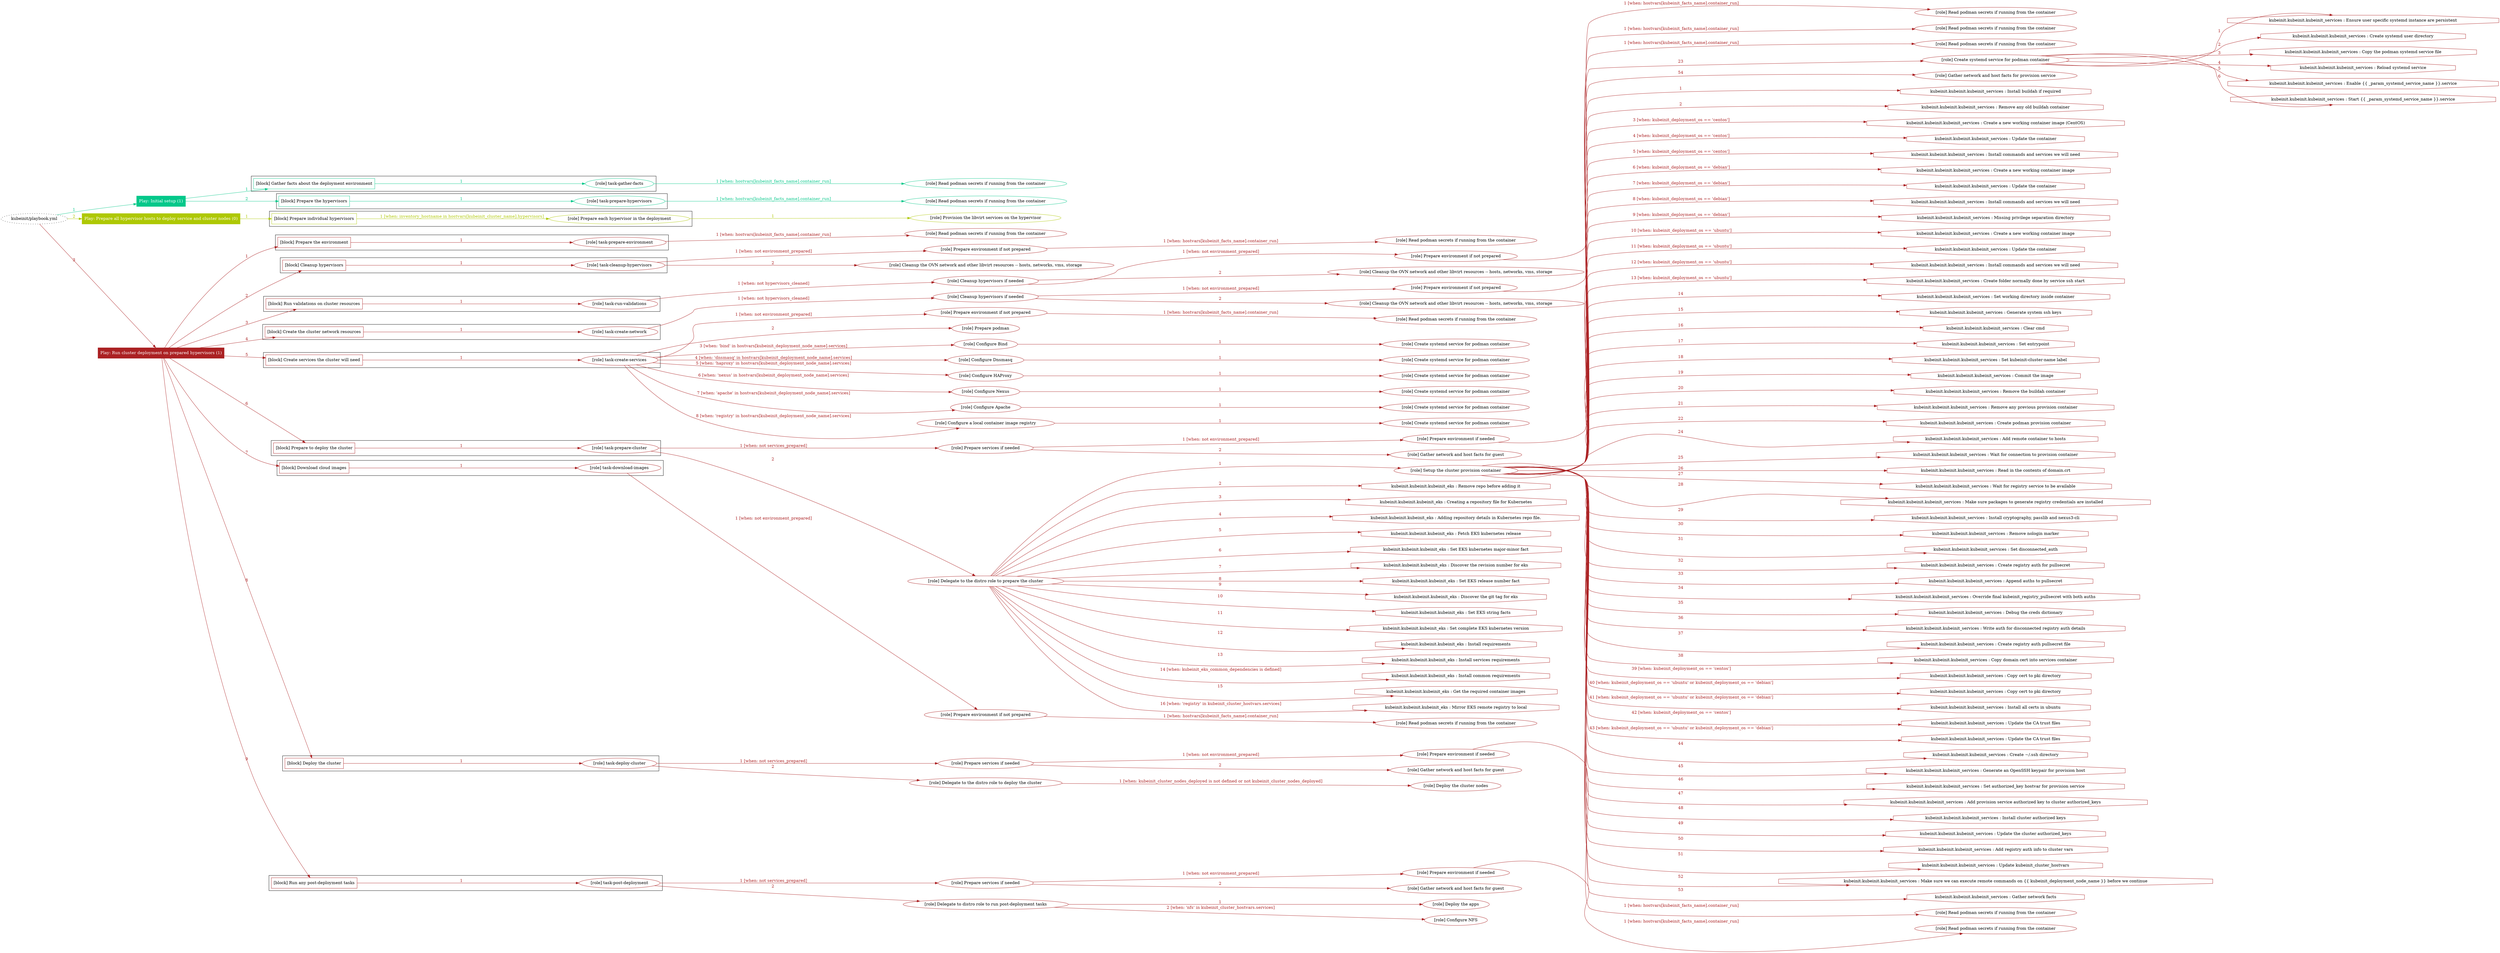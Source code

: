 digraph {
	graph [concentrate=true ordering=in rankdir=LR ratio=fill]
	edge [esep=5 sep=10]
	"kubeinit/playbook.yml" [id=root_node style=dotted]
	play_51394fac [label="Play: Initial setup (1)" color="#04c88a" fontcolor="#ffffff" id=play_51394fac shape=box style=filled tooltip=localhost]
	"kubeinit/playbook.yml" -> play_51394fac [label="1 " color="#04c88a" fontcolor="#04c88a" id=edge_af25cf98 labeltooltip="1 " tooltip="1 "]
	subgraph "Read podman secrets if running from the container" {
		role_104158c6 [label="[role] Read podman secrets if running from the container" color="#04c88a" id=role_104158c6 tooltip="Read podman secrets if running from the container"]
	}
	subgraph "task-gather-facts" {
		role_7104c42d [label="[role] task-gather-facts" color="#04c88a" id=role_7104c42d tooltip="task-gather-facts"]
		role_7104c42d -> role_104158c6 [label="1 [when: hostvars[kubeinit_facts_name].container_run]" color="#04c88a" fontcolor="#04c88a" id=edge_de09c892 labeltooltip="1 [when: hostvars[kubeinit_facts_name].container_run]" tooltip="1 [when: hostvars[kubeinit_facts_name].container_run]"]
	}
	subgraph "Read podman secrets if running from the container" {
		role_c4beac8a [label="[role] Read podman secrets if running from the container" color="#04c88a" id=role_c4beac8a tooltip="Read podman secrets if running from the container"]
	}
	subgraph "task-prepare-hypervisors" {
		role_0361412c [label="[role] task-prepare-hypervisors" color="#04c88a" id=role_0361412c tooltip="task-prepare-hypervisors"]
		role_0361412c -> role_c4beac8a [label="1 [when: hostvars[kubeinit_facts_name].container_run]" color="#04c88a" fontcolor="#04c88a" id=edge_6d3e1124 labeltooltip="1 [when: hostvars[kubeinit_facts_name].container_run]" tooltip="1 [when: hostvars[kubeinit_facts_name].container_run]"]
	}
	subgraph "Play: Initial setup (1)" {
		play_51394fac -> block_a8a1f7ba [label=1 color="#04c88a" fontcolor="#04c88a" id=edge_78cc98b1 labeltooltip=1 tooltip=1]
		subgraph cluster_block_a8a1f7ba {
			block_a8a1f7ba [label="[block] Gather facts about the deployment environment" color="#04c88a" id=block_a8a1f7ba labeltooltip="Gather facts about the deployment environment" shape=box tooltip="Gather facts about the deployment environment"]
			block_a8a1f7ba -> role_7104c42d [label="1 " color="#04c88a" fontcolor="#04c88a" id=edge_d79b647d labeltooltip="1 " tooltip="1 "]
		}
		play_51394fac -> block_a67c7ce8 [label=2 color="#04c88a" fontcolor="#04c88a" id=edge_726e7eeb labeltooltip=2 tooltip=2]
		subgraph cluster_block_a67c7ce8 {
			block_a67c7ce8 [label="[block] Prepare the hypervisors" color="#04c88a" id=block_a67c7ce8 labeltooltip="Prepare the hypervisors" shape=box tooltip="Prepare the hypervisors"]
			block_a67c7ce8 -> role_0361412c [label="1 " color="#04c88a" fontcolor="#04c88a" id=edge_77259490 labeltooltip="1 " tooltip="1 "]
		}
	}
	play_cc92ed07 [label="Play: Prepare all hypervisor hosts to deploy service and cluster nodes (0)" color="#aec804" fontcolor="#ffffff" id=play_cc92ed07 shape=box style=filled tooltip="Play: Prepare all hypervisor hosts to deploy service and cluster nodes (0)"]
	"kubeinit/playbook.yml" -> play_cc92ed07 [label="2 " color="#aec804" fontcolor="#aec804" id=edge_56b11373 labeltooltip="2 " tooltip="2 "]
	subgraph "Provision the libvirt services on the hypervisor" {
		role_8dfcbed0 [label="[role] Provision the libvirt services on the hypervisor" color="#aec804" id=role_8dfcbed0 tooltip="Provision the libvirt services on the hypervisor"]
	}
	subgraph "Prepare each hypervisor in the deployment" {
		role_320c148f [label="[role] Prepare each hypervisor in the deployment" color="#aec804" id=role_320c148f tooltip="Prepare each hypervisor in the deployment"]
		role_320c148f -> role_8dfcbed0 [label="1 " color="#aec804" fontcolor="#aec804" id=edge_87427f0f labeltooltip="1 " tooltip="1 "]
	}
	subgraph "Play: Prepare all hypervisor hosts to deploy service and cluster nodes (0)" {
		play_cc92ed07 -> block_e834b084 [label=1 color="#aec804" fontcolor="#aec804" id=edge_d1b28477 labeltooltip=1 tooltip=1]
		subgraph cluster_block_e834b084 {
			block_e834b084 [label="[block] Prepare individual hypervisors" color="#aec804" id=block_e834b084 labeltooltip="Prepare individual hypervisors" shape=box tooltip="Prepare individual hypervisors"]
			block_e834b084 -> role_320c148f [label="1 [when: inventory_hostname in hostvars[kubeinit_cluster_name].hypervisors]" color="#aec804" fontcolor="#aec804" id=edge_b57df401 labeltooltip="1 [when: inventory_hostname in hostvars[kubeinit_cluster_name].hypervisors]" tooltip="1 [when: inventory_hostname in hostvars[kubeinit_cluster_name].hypervisors]"]
		}
	}
	play_56fa215b [label="Play: Run cluster deployment on prepared hypervisors (1)" color="#ab2123" fontcolor="#ffffff" id=play_56fa215b shape=box style=filled tooltip=localhost]
	"kubeinit/playbook.yml" -> play_56fa215b [label="3 " color="#ab2123" fontcolor="#ab2123" id=edge_1dc9d8fd labeltooltip="3 " tooltip="3 "]
	subgraph "Read podman secrets if running from the container" {
		role_bd7557c9 [label="[role] Read podman secrets if running from the container" color="#ab2123" id=role_bd7557c9 tooltip="Read podman secrets if running from the container"]
	}
	subgraph "task-prepare-environment" {
		role_4b5296a1 [label="[role] task-prepare-environment" color="#ab2123" id=role_4b5296a1 tooltip="task-prepare-environment"]
		role_4b5296a1 -> role_bd7557c9 [label="1 [when: hostvars[kubeinit_facts_name].container_run]" color="#ab2123" fontcolor="#ab2123" id=edge_1fc4751d labeltooltip="1 [when: hostvars[kubeinit_facts_name].container_run]" tooltip="1 [when: hostvars[kubeinit_facts_name].container_run]"]
	}
	subgraph "Read podman secrets if running from the container" {
		role_963ac009 [label="[role] Read podman secrets if running from the container" color="#ab2123" id=role_963ac009 tooltip="Read podman secrets if running from the container"]
	}
	subgraph "Prepare environment if not prepared" {
		role_75c6bc6f [label="[role] Prepare environment if not prepared" color="#ab2123" id=role_75c6bc6f tooltip="Prepare environment if not prepared"]
		role_75c6bc6f -> role_963ac009 [label="1 [when: hostvars[kubeinit_facts_name].container_run]" color="#ab2123" fontcolor="#ab2123" id=edge_8ae2b77d labeltooltip="1 [when: hostvars[kubeinit_facts_name].container_run]" tooltip="1 [when: hostvars[kubeinit_facts_name].container_run]"]
	}
	subgraph "Cleanup the OVN network and other libvirt resources -- hosts, networks, vms, storage" {
		role_005c3588 [label="[role] Cleanup the OVN network and other libvirt resources -- hosts, networks, vms, storage" color="#ab2123" id=role_005c3588 tooltip="Cleanup the OVN network and other libvirt resources -- hosts, networks, vms, storage"]
	}
	subgraph "task-cleanup-hypervisors" {
		role_26255269 [label="[role] task-cleanup-hypervisors" color="#ab2123" id=role_26255269 tooltip="task-cleanup-hypervisors"]
		role_26255269 -> role_75c6bc6f [label="1 [when: not environment_prepared]" color="#ab2123" fontcolor="#ab2123" id=edge_2f5580dd labeltooltip="1 [when: not environment_prepared]" tooltip="1 [when: not environment_prepared]"]
		role_26255269 -> role_005c3588 [label="2 " color="#ab2123" fontcolor="#ab2123" id=edge_c62e1216 labeltooltip="2 " tooltip="2 "]
	}
	subgraph "Read podman secrets if running from the container" {
		role_298229ec [label="[role] Read podman secrets if running from the container" color="#ab2123" id=role_298229ec tooltip="Read podman secrets if running from the container"]
	}
	subgraph "Prepare environment if not prepared" {
		role_fb0d0af3 [label="[role] Prepare environment if not prepared" color="#ab2123" id=role_fb0d0af3 tooltip="Prepare environment if not prepared"]
		role_fb0d0af3 -> role_298229ec [label="1 [when: hostvars[kubeinit_facts_name].container_run]" color="#ab2123" fontcolor="#ab2123" id=edge_9eb071d1 labeltooltip="1 [when: hostvars[kubeinit_facts_name].container_run]" tooltip="1 [when: hostvars[kubeinit_facts_name].container_run]"]
	}
	subgraph "Cleanup the OVN network and other libvirt resources -- hosts, networks, vms, storage" {
		role_c9f0d5e1 [label="[role] Cleanup the OVN network and other libvirt resources -- hosts, networks, vms, storage" color="#ab2123" id=role_c9f0d5e1 tooltip="Cleanup the OVN network and other libvirt resources -- hosts, networks, vms, storage"]
	}
	subgraph "Cleanup hypervisors if needed" {
		role_d0c0ebd0 [label="[role] Cleanup hypervisors if needed" color="#ab2123" id=role_d0c0ebd0 tooltip="Cleanup hypervisors if needed"]
		role_d0c0ebd0 -> role_fb0d0af3 [label="1 [when: not environment_prepared]" color="#ab2123" fontcolor="#ab2123" id=edge_ac324c26 labeltooltip="1 [when: not environment_prepared]" tooltip="1 [when: not environment_prepared]"]
		role_d0c0ebd0 -> role_c9f0d5e1 [label="2 " color="#ab2123" fontcolor="#ab2123" id=edge_16d8ecfd labeltooltip="2 " tooltip="2 "]
	}
	subgraph "task-run-validations" {
		role_7061a32c [label="[role] task-run-validations" color="#ab2123" id=role_7061a32c tooltip="task-run-validations"]
		role_7061a32c -> role_d0c0ebd0 [label="1 [when: not hypervisors_cleaned]" color="#ab2123" fontcolor="#ab2123" id=edge_b445ecd7 labeltooltip="1 [when: not hypervisors_cleaned]" tooltip="1 [when: not hypervisors_cleaned]"]
	}
	subgraph "Read podman secrets if running from the container" {
		role_56674e09 [label="[role] Read podman secrets if running from the container" color="#ab2123" id=role_56674e09 tooltip="Read podman secrets if running from the container"]
	}
	subgraph "Prepare environment if not prepared" {
		role_4e581830 [label="[role] Prepare environment if not prepared" color="#ab2123" id=role_4e581830 tooltip="Prepare environment if not prepared"]
		role_4e581830 -> role_56674e09 [label="1 [when: hostvars[kubeinit_facts_name].container_run]" color="#ab2123" fontcolor="#ab2123" id=edge_f42d09a9 labeltooltip="1 [when: hostvars[kubeinit_facts_name].container_run]" tooltip="1 [when: hostvars[kubeinit_facts_name].container_run]"]
	}
	subgraph "Cleanup the OVN network and other libvirt resources -- hosts, networks, vms, storage" {
		role_14ccd3ae [label="[role] Cleanup the OVN network and other libvirt resources -- hosts, networks, vms, storage" color="#ab2123" id=role_14ccd3ae tooltip="Cleanup the OVN network and other libvirt resources -- hosts, networks, vms, storage"]
	}
	subgraph "Cleanup hypervisors if needed" {
		role_7671030b [label="[role] Cleanup hypervisors if needed" color="#ab2123" id=role_7671030b tooltip="Cleanup hypervisors if needed"]
		role_7671030b -> role_4e581830 [label="1 [when: not environment_prepared]" color="#ab2123" fontcolor="#ab2123" id=edge_7ae60d72 labeltooltip="1 [when: not environment_prepared]" tooltip="1 [when: not environment_prepared]"]
		role_7671030b -> role_14ccd3ae [label="2 " color="#ab2123" fontcolor="#ab2123" id=edge_ab8c27ac labeltooltip="2 " tooltip="2 "]
	}
	subgraph "task-create-network" {
		role_5ead98b8 [label="[role] task-create-network" color="#ab2123" id=role_5ead98b8 tooltip="task-create-network"]
		role_5ead98b8 -> role_7671030b [label="1 [when: not hypervisors_cleaned]" color="#ab2123" fontcolor="#ab2123" id=edge_7e837491 labeltooltip="1 [when: not hypervisors_cleaned]" tooltip="1 [when: not hypervisors_cleaned]"]
	}
	subgraph "Read podman secrets if running from the container" {
		role_8530e541 [label="[role] Read podman secrets if running from the container" color="#ab2123" id=role_8530e541 tooltip="Read podman secrets if running from the container"]
	}
	subgraph "Prepare environment if not prepared" {
		role_b4d25229 [label="[role] Prepare environment if not prepared" color="#ab2123" id=role_b4d25229 tooltip="Prepare environment if not prepared"]
		role_b4d25229 -> role_8530e541 [label="1 [when: hostvars[kubeinit_facts_name].container_run]" color="#ab2123" fontcolor="#ab2123" id=edge_c5419b3b labeltooltip="1 [when: hostvars[kubeinit_facts_name].container_run]" tooltip="1 [when: hostvars[kubeinit_facts_name].container_run]"]
	}
	subgraph "Prepare podman" {
		role_81eb8ca1 [label="[role] Prepare podman" color="#ab2123" id=role_81eb8ca1 tooltip="Prepare podman"]
	}
	subgraph "Create systemd service for podman container" {
		role_0e833010 [label="[role] Create systemd service for podman container" color="#ab2123" id=role_0e833010 tooltip="Create systemd service for podman container"]
	}
	subgraph "Configure Bind" {
		role_1148b9cf [label="[role] Configure Bind" color="#ab2123" id=role_1148b9cf tooltip="Configure Bind"]
		role_1148b9cf -> role_0e833010 [label="1 " color="#ab2123" fontcolor="#ab2123" id=edge_2460a6ba labeltooltip="1 " tooltip="1 "]
	}
	subgraph "Create systemd service for podman container" {
		role_bfa7eaf1 [label="[role] Create systemd service for podman container" color="#ab2123" id=role_bfa7eaf1 tooltip="Create systemd service for podman container"]
	}
	subgraph "Configure Dnsmasq" {
		role_88067018 [label="[role] Configure Dnsmasq" color="#ab2123" id=role_88067018 tooltip="Configure Dnsmasq"]
		role_88067018 -> role_bfa7eaf1 [label="1 " color="#ab2123" fontcolor="#ab2123" id=edge_af854f8a labeltooltip="1 " tooltip="1 "]
	}
	subgraph "Create systemd service for podman container" {
		role_6f4a54e3 [label="[role] Create systemd service for podman container" color="#ab2123" id=role_6f4a54e3 tooltip="Create systemd service for podman container"]
	}
	subgraph "Configure HAProxy" {
		role_c5cc4c39 [label="[role] Configure HAProxy" color="#ab2123" id=role_c5cc4c39 tooltip="Configure HAProxy"]
		role_c5cc4c39 -> role_6f4a54e3 [label="1 " color="#ab2123" fontcolor="#ab2123" id=edge_26ef9186 labeltooltip="1 " tooltip="1 "]
	}
	subgraph "Create systemd service for podman container" {
		role_afeda283 [label="[role] Create systemd service for podman container" color="#ab2123" id=role_afeda283 tooltip="Create systemd service for podman container"]
	}
	subgraph "Configure Nexus" {
		role_fe9657cd [label="[role] Configure Nexus" color="#ab2123" id=role_fe9657cd tooltip="Configure Nexus"]
		role_fe9657cd -> role_afeda283 [label="1 " color="#ab2123" fontcolor="#ab2123" id=edge_74e13aa7 labeltooltip="1 " tooltip="1 "]
	}
	subgraph "Create systemd service for podman container" {
		role_51e929f7 [label="[role] Create systemd service for podman container" color="#ab2123" id=role_51e929f7 tooltip="Create systemd service for podman container"]
	}
	subgraph "Configure Apache" {
		role_e4fa1353 [label="[role] Configure Apache" color="#ab2123" id=role_e4fa1353 tooltip="Configure Apache"]
		role_e4fa1353 -> role_51e929f7 [label="1 " color="#ab2123" fontcolor="#ab2123" id=edge_e9752d18 labeltooltip="1 " tooltip="1 "]
	}
	subgraph "Create systemd service for podman container" {
		role_5c4004a3 [label="[role] Create systemd service for podman container" color="#ab2123" id=role_5c4004a3 tooltip="Create systemd service for podman container"]
	}
	subgraph "Configure a local container image registry" {
		role_e9c7cbc3 [label="[role] Configure a local container image registry" color="#ab2123" id=role_e9c7cbc3 tooltip="Configure a local container image registry"]
		role_e9c7cbc3 -> role_5c4004a3 [label="1 " color="#ab2123" fontcolor="#ab2123" id=edge_c077deb9 labeltooltip="1 " tooltip="1 "]
	}
	subgraph "task-create-services" {
		role_4657d2ae [label="[role] task-create-services" color="#ab2123" id=role_4657d2ae tooltip="task-create-services"]
		role_4657d2ae -> role_b4d25229 [label="1 [when: not environment_prepared]" color="#ab2123" fontcolor="#ab2123" id=edge_55d85fc8 labeltooltip="1 [when: not environment_prepared]" tooltip="1 [when: not environment_prepared]"]
		role_4657d2ae -> role_81eb8ca1 [label="2 " color="#ab2123" fontcolor="#ab2123" id=edge_fc79fe7f labeltooltip="2 " tooltip="2 "]
		role_4657d2ae -> role_1148b9cf [label="3 [when: 'bind' in hostvars[kubeinit_deployment_node_name].services]" color="#ab2123" fontcolor="#ab2123" id=edge_3202b7c2 labeltooltip="3 [when: 'bind' in hostvars[kubeinit_deployment_node_name].services]" tooltip="3 [when: 'bind' in hostvars[kubeinit_deployment_node_name].services]"]
		role_4657d2ae -> role_88067018 [label="4 [when: 'dnsmasq' in hostvars[kubeinit_deployment_node_name].services]" color="#ab2123" fontcolor="#ab2123" id=edge_d0310e31 labeltooltip="4 [when: 'dnsmasq' in hostvars[kubeinit_deployment_node_name].services]" tooltip="4 [when: 'dnsmasq' in hostvars[kubeinit_deployment_node_name].services]"]
		role_4657d2ae -> role_c5cc4c39 [label="5 [when: 'haproxy' in hostvars[kubeinit_deployment_node_name].services]" color="#ab2123" fontcolor="#ab2123" id=edge_eb8dd8c5 labeltooltip="5 [when: 'haproxy' in hostvars[kubeinit_deployment_node_name].services]" tooltip="5 [when: 'haproxy' in hostvars[kubeinit_deployment_node_name].services]"]
		role_4657d2ae -> role_fe9657cd [label="6 [when: 'nexus' in hostvars[kubeinit_deployment_node_name].services]" color="#ab2123" fontcolor="#ab2123" id=edge_6a818616 labeltooltip="6 [when: 'nexus' in hostvars[kubeinit_deployment_node_name].services]" tooltip="6 [when: 'nexus' in hostvars[kubeinit_deployment_node_name].services]"]
		role_4657d2ae -> role_e4fa1353 [label="7 [when: 'apache' in hostvars[kubeinit_deployment_node_name].services]" color="#ab2123" fontcolor="#ab2123" id=edge_03180ac3 labeltooltip="7 [when: 'apache' in hostvars[kubeinit_deployment_node_name].services]" tooltip="7 [when: 'apache' in hostvars[kubeinit_deployment_node_name].services]"]
		role_4657d2ae -> role_e9c7cbc3 [label="8 [when: 'registry' in hostvars[kubeinit_deployment_node_name].services]" color="#ab2123" fontcolor="#ab2123" id=edge_61c39cf5 labeltooltip="8 [when: 'registry' in hostvars[kubeinit_deployment_node_name].services]" tooltip="8 [when: 'registry' in hostvars[kubeinit_deployment_node_name].services]"]
	}
	subgraph "Read podman secrets if running from the container" {
		role_3dac5ae2 [label="[role] Read podman secrets if running from the container" color="#ab2123" id=role_3dac5ae2 tooltip="Read podman secrets if running from the container"]
	}
	subgraph "Prepare environment if needed" {
		role_1279f898 [label="[role] Prepare environment if needed" color="#ab2123" id=role_1279f898 tooltip="Prepare environment if needed"]
		role_1279f898 -> role_3dac5ae2 [label="1 [when: hostvars[kubeinit_facts_name].container_run]" color="#ab2123" fontcolor="#ab2123" id=edge_aa9ed38b labeltooltip="1 [when: hostvars[kubeinit_facts_name].container_run]" tooltip="1 [when: hostvars[kubeinit_facts_name].container_run]"]
	}
	subgraph "Gather network and host facts for guest" {
		role_6cba46f7 [label="[role] Gather network and host facts for guest" color="#ab2123" id=role_6cba46f7 tooltip="Gather network and host facts for guest"]
	}
	subgraph "Prepare services if needed" {
		role_6c8c32f3 [label="[role] Prepare services if needed" color="#ab2123" id=role_6c8c32f3 tooltip="Prepare services if needed"]
		role_6c8c32f3 -> role_1279f898 [label="1 [when: not environment_prepared]" color="#ab2123" fontcolor="#ab2123" id=edge_c367f575 labeltooltip="1 [when: not environment_prepared]" tooltip="1 [when: not environment_prepared]"]
		role_6c8c32f3 -> role_6cba46f7 [label="2 " color="#ab2123" fontcolor="#ab2123" id=edge_5f5a58b7 labeltooltip="2 " tooltip="2 "]
	}
	subgraph "Create systemd service for podman container" {
		role_739ccae7 [label="[role] Create systemd service for podman container" color="#ab2123" id=role_739ccae7 tooltip="Create systemd service for podman container"]
		task_54b77e8a [label="kubeinit.kubeinit.kubeinit_services : Ensure user specific systemd instance are persistent" color="#ab2123" id=task_54b77e8a shape=octagon tooltip="kubeinit.kubeinit.kubeinit_services : Ensure user specific systemd instance are persistent"]
		role_739ccae7 -> task_54b77e8a [label="1 " color="#ab2123" fontcolor="#ab2123" id=edge_8ac709e9 labeltooltip="1 " tooltip="1 "]
		task_d6764b3b [label="kubeinit.kubeinit.kubeinit_services : Create systemd user directory" color="#ab2123" id=task_d6764b3b shape=octagon tooltip="kubeinit.kubeinit.kubeinit_services : Create systemd user directory"]
		role_739ccae7 -> task_d6764b3b [label="2 " color="#ab2123" fontcolor="#ab2123" id=edge_f3744594 labeltooltip="2 " tooltip="2 "]
		task_8f1a6455 [label="kubeinit.kubeinit.kubeinit_services : Copy the podman systemd service file" color="#ab2123" id=task_8f1a6455 shape=octagon tooltip="kubeinit.kubeinit.kubeinit_services : Copy the podman systemd service file"]
		role_739ccae7 -> task_8f1a6455 [label="3 " color="#ab2123" fontcolor="#ab2123" id=edge_04db6b8b labeltooltip="3 " tooltip="3 "]
		task_6ff7d54f [label="kubeinit.kubeinit.kubeinit_services : Reload systemd service" color="#ab2123" id=task_6ff7d54f shape=octagon tooltip="kubeinit.kubeinit.kubeinit_services : Reload systemd service"]
		role_739ccae7 -> task_6ff7d54f [label="4 " color="#ab2123" fontcolor="#ab2123" id=edge_143bde15 labeltooltip="4 " tooltip="4 "]
		task_e0151763 [label="kubeinit.kubeinit.kubeinit_services : Enable {{ _param_systemd_service_name }}.service" color="#ab2123" id=task_e0151763 shape=octagon tooltip="kubeinit.kubeinit.kubeinit_services : Enable {{ _param_systemd_service_name }}.service"]
		role_739ccae7 -> task_e0151763 [label="5 " color="#ab2123" fontcolor="#ab2123" id=edge_1eaa5483 labeltooltip="5 " tooltip="5 "]
		task_6ffc815a [label="kubeinit.kubeinit.kubeinit_services : Start {{ _param_systemd_service_name }}.service" color="#ab2123" id=task_6ffc815a shape=octagon tooltip="kubeinit.kubeinit.kubeinit_services : Start {{ _param_systemd_service_name }}.service"]
		role_739ccae7 -> task_6ffc815a [label="6 " color="#ab2123" fontcolor="#ab2123" id=edge_eddfe663 labeltooltip="6 " tooltip="6 "]
	}
	subgraph "Gather network and host facts for provision service" {
		role_bedc6287 [label="[role] Gather network and host facts for provision service" color="#ab2123" id=role_bedc6287 tooltip="Gather network and host facts for provision service"]
	}
	subgraph "Setup the cluster provision container" {
		role_0ac22141 [label="[role] Setup the cluster provision container" color="#ab2123" id=role_0ac22141 tooltip="Setup the cluster provision container"]
		task_3defa35b [label="kubeinit.kubeinit.kubeinit_services : Install buildah if required" color="#ab2123" id=task_3defa35b shape=octagon tooltip="kubeinit.kubeinit.kubeinit_services : Install buildah if required"]
		role_0ac22141 -> task_3defa35b [label="1 " color="#ab2123" fontcolor="#ab2123" id=edge_c248564e labeltooltip="1 " tooltip="1 "]
		task_e76b006e [label="kubeinit.kubeinit.kubeinit_services : Remove any old buildah container" color="#ab2123" id=task_e76b006e shape=octagon tooltip="kubeinit.kubeinit.kubeinit_services : Remove any old buildah container"]
		role_0ac22141 -> task_e76b006e [label="2 " color="#ab2123" fontcolor="#ab2123" id=edge_c51cca15 labeltooltip="2 " tooltip="2 "]
		task_e756f57d [label="kubeinit.kubeinit.kubeinit_services : Create a new working container image (CentOS)" color="#ab2123" id=task_e756f57d shape=octagon tooltip="kubeinit.kubeinit.kubeinit_services : Create a new working container image (CentOS)"]
		role_0ac22141 -> task_e756f57d [label="3 [when: kubeinit_deployment_os == 'centos']" color="#ab2123" fontcolor="#ab2123" id=edge_c237599f labeltooltip="3 [when: kubeinit_deployment_os == 'centos']" tooltip="3 [when: kubeinit_deployment_os == 'centos']"]
		task_d03e689c [label="kubeinit.kubeinit.kubeinit_services : Update the container" color="#ab2123" id=task_d03e689c shape=octagon tooltip="kubeinit.kubeinit.kubeinit_services : Update the container"]
		role_0ac22141 -> task_d03e689c [label="4 [when: kubeinit_deployment_os == 'centos']" color="#ab2123" fontcolor="#ab2123" id=edge_7fec9023 labeltooltip="4 [when: kubeinit_deployment_os == 'centos']" tooltip="4 [when: kubeinit_deployment_os == 'centos']"]
		task_17dc1dfe [label="kubeinit.kubeinit.kubeinit_services : Install commands and services we will need" color="#ab2123" id=task_17dc1dfe shape=octagon tooltip="kubeinit.kubeinit.kubeinit_services : Install commands and services we will need"]
		role_0ac22141 -> task_17dc1dfe [label="5 [when: kubeinit_deployment_os == 'centos']" color="#ab2123" fontcolor="#ab2123" id=edge_1497bacf labeltooltip="5 [when: kubeinit_deployment_os == 'centos']" tooltip="5 [when: kubeinit_deployment_os == 'centos']"]
		task_7e5632df [label="kubeinit.kubeinit.kubeinit_services : Create a new working container image" color="#ab2123" id=task_7e5632df shape=octagon tooltip="kubeinit.kubeinit.kubeinit_services : Create a new working container image"]
		role_0ac22141 -> task_7e5632df [label="6 [when: kubeinit_deployment_os == 'debian']" color="#ab2123" fontcolor="#ab2123" id=edge_9b7b9af1 labeltooltip="6 [when: kubeinit_deployment_os == 'debian']" tooltip="6 [when: kubeinit_deployment_os == 'debian']"]
		task_5d180850 [label="kubeinit.kubeinit.kubeinit_services : Update the container" color="#ab2123" id=task_5d180850 shape=octagon tooltip="kubeinit.kubeinit.kubeinit_services : Update the container"]
		role_0ac22141 -> task_5d180850 [label="7 [when: kubeinit_deployment_os == 'debian']" color="#ab2123" fontcolor="#ab2123" id=edge_6a0bf2b4 labeltooltip="7 [when: kubeinit_deployment_os == 'debian']" tooltip="7 [when: kubeinit_deployment_os == 'debian']"]
		task_37b7f3c1 [label="kubeinit.kubeinit.kubeinit_services : Install commands and services we will need" color="#ab2123" id=task_37b7f3c1 shape=octagon tooltip="kubeinit.kubeinit.kubeinit_services : Install commands and services we will need"]
		role_0ac22141 -> task_37b7f3c1 [label="8 [when: kubeinit_deployment_os == 'debian']" color="#ab2123" fontcolor="#ab2123" id=edge_6b693626 labeltooltip="8 [when: kubeinit_deployment_os == 'debian']" tooltip="8 [when: kubeinit_deployment_os == 'debian']"]
		task_9d5e4050 [label="kubeinit.kubeinit.kubeinit_services : Missing privilege separation directory" color="#ab2123" id=task_9d5e4050 shape=octagon tooltip="kubeinit.kubeinit.kubeinit_services : Missing privilege separation directory"]
		role_0ac22141 -> task_9d5e4050 [label="9 [when: kubeinit_deployment_os == 'debian']" color="#ab2123" fontcolor="#ab2123" id=edge_550c5c0c labeltooltip="9 [when: kubeinit_deployment_os == 'debian']" tooltip="9 [when: kubeinit_deployment_os == 'debian']"]
		task_1a6c7f96 [label="kubeinit.kubeinit.kubeinit_services : Create a new working container image" color="#ab2123" id=task_1a6c7f96 shape=octagon tooltip="kubeinit.kubeinit.kubeinit_services : Create a new working container image"]
		role_0ac22141 -> task_1a6c7f96 [label="10 [when: kubeinit_deployment_os == 'ubuntu']" color="#ab2123" fontcolor="#ab2123" id=edge_f1171baa labeltooltip="10 [when: kubeinit_deployment_os == 'ubuntu']" tooltip="10 [when: kubeinit_deployment_os == 'ubuntu']"]
		task_15b19c09 [label="kubeinit.kubeinit.kubeinit_services : Update the container" color="#ab2123" id=task_15b19c09 shape=octagon tooltip="kubeinit.kubeinit.kubeinit_services : Update the container"]
		role_0ac22141 -> task_15b19c09 [label="11 [when: kubeinit_deployment_os == 'ubuntu']" color="#ab2123" fontcolor="#ab2123" id=edge_d45dd265 labeltooltip="11 [when: kubeinit_deployment_os == 'ubuntu']" tooltip="11 [when: kubeinit_deployment_os == 'ubuntu']"]
		task_69ad789f [label="kubeinit.kubeinit.kubeinit_services : Install commands and services we will need" color="#ab2123" id=task_69ad789f shape=octagon tooltip="kubeinit.kubeinit.kubeinit_services : Install commands and services we will need"]
		role_0ac22141 -> task_69ad789f [label="12 [when: kubeinit_deployment_os == 'ubuntu']" color="#ab2123" fontcolor="#ab2123" id=edge_3519476a labeltooltip="12 [when: kubeinit_deployment_os == 'ubuntu']" tooltip="12 [when: kubeinit_deployment_os == 'ubuntu']"]
		task_1ec3251f [label="kubeinit.kubeinit.kubeinit_services : Create folder normally done by service ssh start" color="#ab2123" id=task_1ec3251f shape=octagon tooltip="kubeinit.kubeinit.kubeinit_services : Create folder normally done by service ssh start"]
		role_0ac22141 -> task_1ec3251f [label="13 [when: kubeinit_deployment_os == 'ubuntu']" color="#ab2123" fontcolor="#ab2123" id=edge_c694630e labeltooltip="13 [when: kubeinit_deployment_os == 'ubuntu']" tooltip="13 [when: kubeinit_deployment_os == 'ubuntu']"]
		task_465232ee [label="kubeinit.kubeinit.kubeinit_services : Set working directory inside container" color="#ab2123" id=task_465232ee shape=octagon tooltip="kubeinit.kubeinit.kubeinit_services : Set working directory inside container"]
		role_0ac22141 -> task_465232ee [label="14 " color="#ab2123" fontcolor="#ab2123" id=edge_852919b3 labeltooltip="14 " tooltip="14 "]
		task_b0b8bd9e [label="kubeinit.kubeinit.kubeinit_services : Generate system ssh keys" color="#ab2123" id=task_b0b8bd9e shape=octagon tooltip="kubeinit.kubeinit.kubeinit_services : Generate system ssh keys"]
		role_0ac22141 -> task_b0b8bd9e [label="15 " color="#ab2123" fontcolor="#ab2123" id=edge_bf215ddb labeltooltip="15 " tooltip="15 "]
		task_f9c221f1 [label="kubeinit.kubeinit.kubeinit_services : Clear cmd" color="#ab2123" id=task_f9c221f1 shape=octagon tooltip="kubeinit.kubeinit.kubeinit_services : Clear cmd"]
		role_0ac22141 -> task_f9c221f1 [label="16 " color="#ab2123" fontcolor="#ab2123" id=edge_533040b3 labeltooltip="16 " tooltip="16 "]
		task_64100782 [label="kubeinit.kubeinit.kubeinit_services : Set entrypoint" color="#ab2123" id=task_64100782 shape=octagon tooltip="kubeinit.kubeinit.kubeinit_services : Set entrypoint"]
		role_0ac22141 -> task_64100782 [label="17 " color="#ab2123" fontcolor="#ab2123" id=edge_7ce8e2ed labeltooltip="17 " tooltip="17 "]
		task_df8afe8e [label="kubeinit.kubeinit.kubeinit_services : Set kubeinit-cluster-name label" color="#ab2123" id=task_df8afe8e shape=octagon tooltip="kubeinit.kubeinit.kubeinit_services : Set kubeinit-cluster-name label"]
		role_0ac22141 -> task_df8afe8e [label="18 " color="#ab2123" fontcolor="#ab2123" id=edge_ea2fb18e labeltooltip="18 " tooltip="18 "]
		task_98fb3c08 [label="kubeinit.kubeinit.kubeinit_services : Commit the image" color="#ab2123" id=task_98fb3c08 shape=octagon tooltip="kubeinit.kubeinit.kubeinit_services : Commit the image"]
		role_0ac22141 -> task_98fb3c08 [label="19 " color="#ab2123" fontcolor="#ab2123" id=edge_b3f1712e labeltooltip="19 " tooltip="19 "]
		task_833ddcc8 [label="kubeinit.kubeinit.kubeinit_services : Remove the buildah container" color="#ab2123" id=task_833ddcc8 shape=octagon tooltip="kubeinit.kubeinit.kubeinit_services : Remove the buildah container"]
		role_0ac22141 -> task_833ddcc8 [label="20 " color="#ab2123" fontcolor="#ab2123" id=edge_350e0dfe labeltooltip="20 " tooltip="20 "]
		task_95f9c3b4 [label="kubeinit.kubeinit.kubeinit_services : Remove any previous provision container" color="#ab2123" id=task_95f9c3b4 shape=octagon tooltip="kubeinit.kubeinit.kubeinit_services : Remove any previous provision container"]
		role_0ac22141 -> task_95f9c3b4 [label="21 " color="#ab2123" fontcolor="#ab2123" id=edge_91c8969c labeltooltip="21 " tooltip="21 "]
		task_ecff43e8 [label="kubeinit.kubeinit.kubeinit_services : Create podman provision container" color="#ab2123" id=task_ecff43e8 shape=octagon tooltip="kubeinit.kubeinit.kubeinit_services : Create podman provision container"]
		role_0ac22141 -> task_ecff43e8 [label="22 " color="#ab2123" fontcolor="#ab2123" id=edge_c7401949 labeltooltip="22 " tooltip="22 "]
		role_0ac22141 -> role_739ccae7 [label="23 " color="#ab2123" fontcolor="#ab2123" id=edge_6aa978dc labeltooltip="23 " tooltip="23 "]
		task_b8b1d21d [label="kubeinit.kubeinit.kubeinit_services : Add remote container to hosts" color="#ab2123" id=task_b8b1d21d shape=octagon tooltip="kubeinit.kubeinit.kubeinit_services : Add remote container to hosts"]
		role_0ac22141 -> task_b8b1d21d [label="24 " color="#ab2123" fontcolor="#ab2123" id=edge_95ee04e9 labeltooltip="24 " tooltip="24 "]
		task_94d65f45 [label="kubeinit.kubeinit.kubeinit_services : Wait for connection to provision container" color="#ab2123" id=task_94d65f45 shape=octagon tooltip="kubeinit.kubeinit.kubeinit_services : Wait for connection to provision container"]
		role_0ac22141 -> task_94d65f45 [label="25 " color="#ab2123" fontcolor="#ab2123" id=edge_a8cb0920 labeltooltip="25 " tooltip="25 "]
		task_17b63f03 [label="kubeinit.kubeinit.kubeinit_services : Read in the contents of domain.crt" color="#ab2123" id=task_17b63f03 shape=octagon tooltip="kubeinit.kubeinit.kubeinit_services : Read in the contents of domain.crt"]
		role_0ac22141 -> task_17b63f03 [label="26 " color="#ab2123" fontcolor="#ab2123" id=edge_d5a41109 labeltooltip="26 " tooltip="26 "]
		task_e9770325 [label="kubeinit.kubeinit.kubeinit_services : Wait for registry service to be available" color="#ab2123" id=task_e9770325 shape=octagon tooltip="kubeinit.kubeinit.kubeinit_services : Wait for registry service to be available"]
		role_0ac22141 -> task_e9770325 [label="27 " color="#ab2123" fontcolor="#ab2123" id=edge_2874658e labeltooltip="27 " tooltip="27 "]
		task_8bcfbcb9 [label="kubeinit.kubeinit.kubeinit_services : Make sure packages to generate registry credentials are installed" color="#ab2123" id=task_8bcfbcb9 shape=octagon tooltip="kubeinit.kubeinit.kubeinit_services : Make sure packages to generate registry credentials are installed"]
		role_0ac22141 -> task_8bcfbcb9 [label="28 " color="#ab2123" fontcolor="#ab2123" id=edge_f74c748c labeltooltip="28 " tooltip="28 "]
		task_c98bc4b4 [label="kubeinit.kubeinit.kubeinit_services : Install cryptography, passlib and nexus3-cli" color="#ab2123" id=task_c98bc4b4 shape=octagon tooltip="kubeinit.kubeinit.kubeinit_services : Install cryptography, passlib and nexus3-cli"]
		role_0ac22141 -> task_c98bc4b4 [label="29 " color="#ab2123" fontcolor="#ab2123" id=edge_68a1aad7 labeltooltip="29 " tooltip="29 "]
		task_dcc9989a [label="kubeinit.kubeinit.kubeinit_services : Remove nologin marker" color="#ab2123" id=task_dcc9989a shape=octagon tooltip="kubeinit.kubeinit.kubeinit_services : Remove nologin marker"]
		role_0ac22141 -> task_dcc9989a [label="30 " color="#ab2123" fontcolor="#ab2123" id=edge_fa8b5e5c labeltooltip="30 " tooltip="30 "]
		task_69114204 [label="kubeinit.kubeinit.kubeinit_services : Set disconnected_auth" color="#ab2123" id=task_69114204 shape=octagon tooltip="kubeinit.kubeinit.kubeinit_services : Set disconnected_auth"]
		role_0ac22141 -> task_69114204 [label="31 " color="#ab2123" fontcolor="#ab2123" id=edge_9b556ebb labeltooltip="31 " tooltip="31 "]
		task_49bcca76 [label="kubeinit.kubeinit.kubeinit_services : Create registry auth for pullsecret" color="#ab2123" id=task_49bcca76 shape=octagon tooltip="kubeinit.kubeinit.kubeinit_services : Create registry auth for pullsecret"]
		role_0ac22141 -> task_49bcca76 [label="32 " color="#ab2123" fontcolor="#ab2123" id=edge_ebc30524 labeltooltip="32 " tooltip="32 "]
		task_6ddec667 [label="kubeinit.kubeinit.kubeinit_services : Append auths to pullsecret" color="#ab2123" id=task_6ddec667 shape=octagon tooltip="kubeinit.kubeinit.kubeinit_services : Append auths to pullsecret"]
		role_0ac22141 -> task_6ddec667 [label="33 " color="#ab2123" fontcolor="#ab2123" id=edge_7815cf2a labeltooltip="33 " tooltip="33 "]
		task_56866ac8 [label="kubeinit.kubeinit.kubeinit_services : Override final kubeinit_registry_pullsecret with both auths" color="#ab2123" id=task_56866ac8 shape=octagon tooltip="kubeinit.kubeinit.kubeinit_services : Override final kubeinit_registry_pullsecret with both auths"]
		role_0ac22141 -> task_56866ac8 [label="34 " color="#ab2123" fontcolor="#ab2123" id=edge_2b1f5335 labeltooltip="34 " tooltip="34 "]
		task_3b0ff1fd [label="kubeinit.kubeinit.kubeinit_services : Debug the creds dictionary" color="#ab2123" id=task_3b0ff1fd shape=octagon tooltip="kubeinit.kubeinit.kubeinit_services : Debug the creds dictionary"]
		role_0ac22141 -> task_3b0ff1fd [label="35 " color="#ab2123" fontcolor="#ab2123" id=edge_c908d0fe labeltooltip="35 " tooltip="35 "]
		task_6572e425 [label="kubeinit.kubeinit.kubeinit_services : Write auth for disconnected registry auth details" color="#ab2123" id=task_6572e425 shape=octagon tooltip="kubeinit.kubeinit.kubeinit_services : Write auth for disconnected registry auth details"]
		role_0ac22141 -> task_6572e425 [label="36 " color="#ab2123" fontcolor="#ab2123" id=edge_694d8695 labeltooltip="36 " tooltip="36 "]
		task_df3c1a7e [label="kubeinit.kubeinit.kubeinit_services : Create registry auth pullsecret file" color="#ab2123" id=task_df3c1a7e shape=octagon tooltip="kubeinit.kubeinit.kubeinit_services : Create registry auth pullsecret file"]
		role_0ac22141 -> task_df3c1a7e [label="37 " color="#ab2123" fontcolor="#ab2123" id=edge_e76e614e labeltooltip="37 " tooltip="37 "]
		task_a4b3d255 [label="kubeinit.kubeinit.kubeinit_services : Copy domain cert into services container" color="#ab2123" id=task_a4b3d255 shape=octagon tooltip="kubeinit.kubeinit.kubeinit_services : Copy domain cert into services container"]
		role_0ac22141 -> task_a4b3d255 [label="38 " color="#ab2123" fontcolor="#ab2123" id=edge_010aee57 labeltooltip="38 " tooltip="38 "]
		task_5b748268 [label="kubeinit.kubeinit.kubeinit_services : Copy cert to pki directory" color="#ab2123" id=task_5b748268 shape=octagon tooltip="kubeinit.kubeinit.kubeinit_services : Copy cert to pki directory"]
		role_0ac22141 -> task_5b748268 [label="39 [when: kubeinit_deployment_os == 'centos']" color="#ab2123" fontcolor="#ab2123" id=edge_34dc20cc labeltooltip="39 [when: kubeinit_deployment_os == 'centos']" tooltip="39 [when: kubeinit_deployment_os == 'centos']"]
		task_a0655998 [label="kubeinit.kubeinit.kubeinit_services : Copy cert to pki directory" color="#ab2123" id=task_a0655998 shape=octagon tooltip="kubeinit.kubeinit.kubeinit_services : Copy cert to pki directory"]
		role_0ac22141 -> task_a0655998 [label="40 [when: kubeinit_deployment_os == 'ubuntu' or kubeinit_deployment_os == 'debian']" color="#ab2123" fontcolor="#ab2123" id=edge_ece49c69 labeltooltip="40 [when: kubeinit_deployment_os == 'ubuntu' or kubeinit_deployment_os == 'debian']" tooltip="40 [when: kubeinit_deployment_os == 'ubuntu' or kubeinit_deployment_os == 'debian']"]
		task_532f0d4c [label="kubeinit.kubeinit.kubeinit_services : Install all certs in ubuntu" color="#ab2123" id=task_532f0d4c shape=octagon tooltip="kubeinit.kubeinit.kubeinit_services : Install all certs in ubuntu"]
		role_0ac22141 -> task_532f0d4c [label="41 [when: kubeinit_deployment_os == 'ubuntu' or kubeinit_deployment_os == 'debian']" color="#ab2123" fontcolor="#ab2123" id=edge_88f2b05a labeltooltip="41 [when: kubeinit_deployment_os == 'ubuntu' or kubeinit_deployment_os == 'debian']" tooltip="41 [when: kubeinit_deployment_os == 'ubuntu' or kubeinit_deployment_os == 'debian']"]
		task_4ef86667 [label="kubeinit.kubeinit.kubeinit_services : Update the CA trust files" color="#ab2123" id=task_4ef86667 shape=octagon tooltip="kubeinit.kubeinit.kubeinit_services : Update the CA trust files"]
		role_0ac22141 -> task_4ef86667 [label="42 [when: kubeinit_deployment_os == 'centos']" color="#ab2123" fontcolor="#ab2123" id=edge_62dc3c30 labeltooltip="42 [when: kubeinit_deployment_os == 'centos']" tooltip="42 [when: kubeinit_deployment_os == 'centos']"]
		task_fbc90f5d [label="kubeinit.kubeinit.kubeinit_services : Update the CA trust files" color="#ab2123" id=task_fbc90f5d shape=octagon tooltip="kubeinit.kubeinit.kubeinit_services : Update the CA trust files"]
		role_0ac22141 -> task_fbc90f5d [label="43 [when: kubeinit_deployment_os == 'ubuntu' or kubeinit_deployment_os == 'debian']" color="#ab2123" fontcolor="#ab2123" id=edge_6c901bae labeltooltip="43 [when: kubeinit_deployment_os == 'ubuntu' or kubeinit_deployment_os == 'debian']" tooltip="43 [when: kubeinit_deployment_os == 'ubuntu' or kubeinit_deployment_os == 'debian']"]
		task_5f825dd7 [label="kubeinit.kubeinit.kubeinit_services : Create ~/.ssh directory" color="#ab2123" id=task_5f825dd7 shape=octagon tooltip="kubeinit.kubeinit.kubeinit_services : Create ~/.ssh directory"]
		role_0ac22141 -> task_5f825dd7 [label="44 " color="#ab2123" fontcolor="#ab2123" id=edge_aa287cba labeltooltip="44 " tooltip="44 "]
		task_7bf2cc54 [label="kubeinit.kubeinit.kubeinit_services : Generate an OpenSSH keypair for provision host" color="#ab2123" id=task_7bf2cc54 shape=octagon tooltip="kubeinit.kubeinit.kubeinit_services : Generate an OpenSSH keypair for provision host"]
		role_0ac22141 -> task_7bf2cc54 [label="45 " color="#ab2123" fontcolor="#ab2123" id=edge_31ac60a7 labeltooltip="45 " tooltip="45 "]
		task_27c50723 [label="kubeinit.kubeinit.kubeinit_services : Set authorized_key hostvar for provision service" color="#ab2123" id=task_27c50723 shape=octagon tooltip="kubeinit.kubeinit.kubeinit_services : Set authorized_key hostvar for provision service"]
		role_0ac22141 -> task_27c50723 [label="46 " color="#ab2123" fontcolor="#ab2123" id=edge_39cc4a8d labeltooltip="46 " tooltip="46 "]
		task_f657cc92 [label="kubeinit.kubeinit.kubeinit_services : Add provision service authorized key to cluster authorized_keys" color="#ab2123" id=task_f657cc92 shape=octagon tooltip="kubeinit.kubeinit.kubeinit_services : Add provision service authorized key to cluster authorized_keys"]
		role_0ac22141 -> task_f657cc92 [label="47 " color="#ab2123" fontcolor="#ab2123" id=edge_9f46d4ed labeltooltip="47 " tooltip="47 "]
		task_8ccddd3b [label="kubeinit.kubeinit.kubeinit_services : Install cluster authorized keys" color="#ab2123" id=task_8ccddd3b shape=octagon tooltip="kubeinit.kubeinit.kubeinit_services : Install cluster authorized keys"]
		role_0ac22141 -> task_8ccddd3b [label="48 " color="#ab2123" fontcolor="#ab2123" id=edge_03ae5157 labeltooltip="48 " tooltip="48 "]
		task_7197e0b3 [label="kubeinit.kubeinit.kubeinit_services : Update the cluster authorized_keys" color="#ab2123" id=task_7197e0b3 shape=octagon tooltip="kubeinit.kubeinit.kubeinit_services : Update the cluster authorized_keys"]
		role_0ac22141 -> task_7197e0b3 [label="49 " color="#ab2123" fontcolor="#ab2123" id=edge_bca1224a labeltooltip="49 " tooltip="49 "]
		task_3686b12d [label="kubeinit.kubeinit.kubeinit_services : Add registry auth info to cluster vars" color="#ab2123" id=task_3686b12d shape=octagon tooltip="kubeinit.kubeinit.kubeinit_services : Add registry auth info to cluster vars"]
		role_0ac22141 -> task_3686b12d [label="50 " color="#ab2123" fontcolor="#ab2123" id=edge_ce0e4a83 labeltooltip="50 " tooltip="50 "]
		task_131a7c44 [label="kubeinit.kubeinit.kubeinit_services : Update kubeinit_cluster_hostvars" color="#ab2123" id=task_131a7c44 shape=octagon tooltip="kubeinit.kubeinit.kubeinit_services : Update kubeinit_cluster_hostvars"]
		role_0ac22141 -> task_131a7c44 [label="51 " color="#ab2123" fontcolor="#ab2123" id=edge_70239e02 labeltooltip="51 " tooltip="51 "]
		task_316b4241 [label="kubeinit.kubeinit.kubeinit_services : Make sure we can execute remote commands on {{ kubeinit_deployment_node_name }} before we continue" color="#ab2123" id=task_316b4241 shape=octagon tooltip="kubeinit.kubeinit.kubeinit_services : Make sure we can execute remote commands on {{ kubeinit_deployment_node_name }} before we continue"]
		role_0ac22141 -> task_316b4241 [label="52 " color="#ab2123" fontcolor="#ab2123" id=edge_2f7c8765 labeltooltip="52 " tooltip="52 "]
		task_e9f59671 [label="kubeinit.kubeinit.kubeinit_services : Gather network facts" color="#ab2123" id=task_e9f59671 shape=octagon tooltip="kubeinit.kubeinit.kubeinit_services : Gather network facts"]
		role_0ac22141 -> task_e9f59671 [label="53 " color="#ab2123" fontcolor="#ab2123" id=edge_ba75cf75 labeltooltip="53 " tooltip="53 "]
		role_0ac22141 -> role_bedc6287 [label="54 " color="#ab2123" fontcolor="#ab2123" id=edge_1e9fa316 labeltooltip="54 " tooltip="54 "]
	}
	subgraph "Delegate to the distro role to prepare the cluster" {
		role_58cd912b [label="[role] Delegate to the distro role to prepare the cluster" color="#ab2123" id=role_58cd912b tooltip="Delegate to the distro role to prepare the cluster"]
		role_58cd912b -> role_0ac22141 [label="1 " color="#ab2123" fontcolor="#ab2123" id=edge_38ccfdc5 labeltooltip="1 " tooltip="1 "]
		task_f220c75e [label="kubeinit.kubeinit.kubeinit_eks : Remove repo before adding it" color="#ab2123" id=task_f220c75e shape=octagon tooltip="kubeinit.kubeinit.kubeinit_eks : Remove repo before adding it"]
		role_58cd912b -> task_f220c75e [label="2 " color="#ab2123" fontcolor="#ab2123" id=edge_bf0485d9 labeltooltip="2 " tooltip="2 "]
		task_5918ba93 [label="kubeinit.kubeinit.kubeinit_eks : Creating a repository file for Kubernetes" color="#ab2123" id=task_5918ba93 shape=octagon tooltip="kubeinit.kubeinit.kubeinit_eks : Creating a repository file for Kubernetes"]
		role_58cd912b -> task_5918ba93 [label="3 " color="#ab2123" fontcolor="#ab2123" id=edge_955e3e20 labeltooltip="3 " tooltip="3 "]
		task_463c6e69 [label="kubeinit.kubeinit.kubeinit_eks : Adding repository details in Kubernetes repo file." color="#ab2123" id=task_463c6e69 shape=octagon tooltip="kubeinit.kubeinit.kubeinit_eks : Adding repository details in Kubernetes repo file."]
		role_58cd912b -> task_463c6e69 [label="4 " color="#ab2123" fontcolor="#ab2123" id=edge_4d2081d7 labeltooltip="4 " tooltip="4 "]
		task_4bc80f70 [label="kubeinit.kubeinit.kubeinit_eks : Fetch EKS kubernetes release" color="#ab2123" id=task_4bc80f70 shape=octagon tooltip="kubeinit.kubeinit.kubeinit_eks : Fetch EKS kubernetes release"]
		role_58cd912b -> task_4bc80f70 [label="5 " color="#ab2123" fontcolor="#ab2123" id=edge_d73d1998 labeltooltip="5 " tooltip="5 "]
		task_a9f96341 [label="kubeinit.kubeinit.kubeinit_eks : Set EKS kubernetes major-minor fact" color="#ab2123" id=task_a9f96341 shape=octagon tooltip="kubeinit.kubeinit.kubeinit_eks : Set EKS kubernetes major-minor fact"]
		role_58cd912b -> task_a9f96341 [label="6 " color="#ab2123" fontcolor="#ab2123" id=edge_76c2eb78 labeltooltip="6 " tooltip="6 "]
		task_57706302 [label="kubeinit.kubeinit.kubeinit_eks : Discover the revision number for eks" color="#ab2123" id=task_57706302 shape=octagon tooltip="kubeinit.kubeinit.kubeinit_eks : Discover the revision number for eks"]
		role_58cd912b -> task_57706302 [label="7 " color="#ab2123" fontcolor="#ab2123" id=edge_5faf03f8 labeltooltip="7 " tooltip="7 "]
		task_cc6360b0 [label="kubeinit.kubeinit.kubeinit_eks : Set EKS release number fact" color="#ab2123" id=task_cc6360b0 shape=octagon tooltip="kubeinit.kubeinit.kubeinit_eks : Set EKS release number fact"]
		role_58cd912b -> task_cc6360b0 [label="8 " color="#ab2123" fontcolor="#ab2123" id=edge_b6cbc7bb labeltooltip="8 " tooltip="8 "]
		task_ad068d82 [label="kubeinit.kubeinit.kubeinit_eks : Discover the git tag for eks" color="#ab2123" id=task_ad068d82 shape=octagon tooltip="kubeinit.kubeinit.kubeinit_eks : Discover the git tag for eks"]
		role_58cd912b -> task_ad068d82 [label="9 " color="#ab2123" fontcolor="#ab2123" id=edge_d0dbfcee labeltooltip="9 " tooltip="9 "]
		task_63c0e858 [label="kubeinit.kubeinit.kubeinit_eks : Set EKS string facts" color="#ab2123" id=task_63c0e858 shape=octagon tooltip="kubeinit.kubeinit.kubeinit_eks : Set EKS string facts"]
		role_58cd912b -> task_63c0e858 [label="10 " color="#ab2123" fontcolor="#ab2123" id=edge_c6887208 labeltooltip="10 " tooltip="10 "]
		task_a8eb018c [label="kubeinit.kubeinit.kubeinit_eks : Set complete EKS kubernetes version" color="#ab2123" id=task_a8eb018c shape=octagon tooltip="kubeinit.kubeinit.kubeinit_eks : Set complete EKS kubernetes version"]
		role_58cd912b -> task_a8eb018c [label="11 " color="#ab2123" fontcolor="#ab2123" id=edge_ac94bea9 labeltooltip="11 " tooltip="11 "]
		task_86ea9c21 [label="kubeinit.kubeinit.kubeinit_eks : Install requirements" color="#ab2123" id=task_86ea9c21 shape=octagon tooltip="kubeinit.kubeinit.kubeinit_eks : Install requirements"]
		role_58cd912b -> task_86ea9c21 [label="12 " color="#ab2123" fontcolor="#ab2123" id=edge_8e3bc501 labeltooltip="12 " tooltip="12 "]
		task_fb2b8270 [label="kubeinit.kubeinit.kubeinit_eks : Install services requirements" color="#ab2123" id=task_fb2b8270 shape=octagon tooltip="kubeinit.kubeinit.kubeinit_eks : Install services requirements"]
		role_58cd912b -> task_fb2b8270 [label="13 " color="#ab2123" fontcolor="#ab2123" id=edge_cd4704c0 labeltooltip="13 " tooltip="13 "]
		task_cc792789 [label="kubeinit.kubeinit.kubeinit_eks : Install common requirements" color="#ab2123" id=task_cc792789 shape=octagon tooltip="kubeinit.kubeinit.kubeinit_eks : Install common requirements"]
		role_58cd912b -> task_cc792789 [label="14 [when: kubeinit_eks_common_dependencies is defined]" color="#ab2123" fontcolor="#ab2123" id=edge_6bccc913 labeltooltip="14 [when: kubeinit_eks_common_dependencies is defined]" tooltip="14 [when: kubeinit_eks_common_dependencies is defined]"]
		task_da5a921e [label="kubeinit.kubeinit.kubeinit_eks : Get the required container images" color="#ab2123" id=task_da5a921e shape=octagon tooltip="kubeinit.kubeinit.kubeinit_eks : Get the required container images"]
		role_58cd912b -> task_da5a921e [label="15 " color="#ab2123" fontcolor="#ab2123" id=edge_efaa4624 labeltooltip="15 " tooltip="15 "]
		task_3c238891 [label="kubeinit.kubeinit.kubeinit_eks : Mirror EKS remote registry to local" color="#ab2123" id=task_3c238891 shape=octagon tooltip="kubeinit.kubeinit.kubeinit_eks : Mirror EKS remote registry to local"]
		role_58cd912b -> task_3c238891 [label="16 [when: 'registry' in kubeinit_cluster_hostvars.services]" color="#ab2123" fontcolor="#ab2123" id=edge_5b3a2bf8 labeltooltip="16 [when: 'registry' in kubeinit_cluster_hostvars.services]" tooltip="16 [when: 'registry' in kubeinit_cluster_hostvars.services]"]
	}
	subgraph "task-prepare-cluster" {
		role_1650de10 [label="[role] task-prepare-cluster" color="#ab2123" id=role_1650de10 tooltip="task-prepare-cluster"]
		role_1650de10 -> role_6c8c32f3 [label="1 [when: not services_prepared]" color="#ab2123" fontcolor="#ab2123" id=edge_c17bb48d labeltooltip="1 [when: not services_prepared]" tooltip="1 [when: not services_prepared]"]
		role_1650de10 -> role_58cd912b [label="2 " color="#ab2123" fontcolor="#ab2123" id=edge_0857b259 labeltooltip="2 " tooltip="2 "]
	}
	subgraph "Read podman secrets if running from the container" {
		role_54b7300f [label="[role] Read podman secrets if running from the container" color="#ab2123" id=role_54b7300f tooltip="Read podman secrets if running from the container"]
	}
	subgraph "Prepare environment if not prepared" {
		role_348eaa0c [label="[role] Prepare environment if not prepared" color="#ab2123" id=role_348eaa0c tooltip="Prepare environment if not prepared"]
		role_348eaa0c -> role_54b7300f [label="1 [when: hostvars[kubeinit_facts_name].container_run]" color="#ab2123" fontcolor="#ab2123" id=edge_d9801a6f labeltooltip="1 [when: hostvars[kubeinit_facts_name].container_run]" tooltip="1 [when: hostvars[kubeinit_facts_name].container_run]"]
	}
	subgraph "task-download-images" {
		role_ccbd1a7d [label="[role] task-download-images" color="#ab2123" id=role_ccbd1a7d tooltip="task-download-images"]
		role_ccbd1a7d -> role_348eaa0c [label="1 [when: not environment_prepared]" color="#ab2123" fontcolor="#ab2123" id=edge_cbc80498 labeltooltip="1 [when: not environment_prepared]" tooltip="1 [when: not environment_prepared]"]
	}
	subgraph "Read podman secrets if running from the container" {
		role_fea822ff [label="[role] Read podman secrets if running from the container" color="#ab2123" id=role_fea822ff tooltip="Read podman secrets if running from the container"]
	}
	subgraph "Prepare environment if needed" {
		role_5a528a07 [label="[role] Prepare environment if needed" color="#ab2123" id=role_5a528a07 tooltip="Prepare environment if needed"]
		role_5a528a07 -> role_fea822ff [label="1 [when: hostvars[kubeinit_facts_name].container_run]" color="#ab2123" fontcolor="#ab2123" id=edge_3a94083f labeltooltip="1 [when: hostvars[kubeinit_facts_name].container_run]" tooltip="1 [when: hostvars[kubeinit_facts_name].container_run]"]
	}
	subgraph "Gather network and host facts for guest" {
		role_3011152a [label="[role] Gather network and host facts for guest" color="#ab2123" id=role_3011152a tooltip="Gather network and host facts for guest"]
	}
	subgraph "Prepare services if needed" {
		role_f00b594f [label="[role] Prepare services if needed" color="#ab2123" id=role_f00b594f tooltip="Prepare services if needed"]
		role_f00b594f -> role_5a528a07 [label="1 [when: not environment_prepared]" color="#ab2123" fontcolor="#ab2123" id=edge_15d3d68c labeltooltip="1 [when: not environment_prepared]" tooltip="1 [when: not environment_prepared]"]
		role_f00b594f -> role_3011152a [label="2 " color="#ab2123" fontcolor="#ab2123" id=edge_47187180 labeltooltip="2 " tooltip="2 "]
	}
	subgraph "Deploy the cluster nodes" {
		role_be0b9420 [label="[role] Deploy the cluster nodes" color="#ab2123" id=role_be0b9420 tooltip="Deploy the cluster nodes"]
	}
	subgraph "Delegate to the distro role to deploy the cluster" {
		role_09c58e0c [label="[role] Delegate to the distro role to deploy the cluster" color="#ab2123" id=role_09c58e0c tooltip="Delegate to the distro role to deploy the cluster"]
		role_09c58e0c -> role_be0b9420 [label="1 [when: kubeinit_cluster_nodes_deployed is not defined or not kubeinit_cluster_nodes_deployed]" color="#ab2123" fontcolor="#ab2123" id=edge_ea790e2e labeltooltip="1 [when: kubeinit_cluster_nodes_deployed is not defined or not kubeinit_cluster_nodes_deployed]" tooltip="1 [when: kubeinit_cluster_nodes_deployed is not defined or not kubeinit_cluster_nodes_deployed]"]
	}
	subgraph "task-deploy-cluster" {
		role_530ff48a [label="[role] task-deploy-cluster" color="#ab2123" id=role_530ff48a tooltip="task-deploy-cluster"]
		role_530ff48a -> role_f00b594f [label="1 [when: not services_prepared]" color="#ab2123" fontcolor="#ab2123" id=edge_1e0e9347 labeltooltip="1 [when: not services_prepared]" tooltip="1 [when: not services_prepared]"]
		role_530ff48a -> role_09c58e0c [label="2 " color="#ab2123" fontcolor="#ab2123" id=edge_48e601e9 labeltooltip="2 " tooltip="2 "]
	}
	subgraph "Read podman secrets if running from the container" {
		role_e1413214 [label="[role] Read podman secrets if running from the container" color="#ab2123" id=role_e1413214 tooltip="Read podman secrets if running from the container"]
	}
	subgraph "Prepare environment if needed" {
		role_4946e608 [label="[role] Prepare environment if needed" color="#ab2123" id=role_4946e608 tooltip="Prepare environment if needed"]
		role_4946e608 -> role_e1413214 [label="1 [when: hostvars[kubeinit_facts_name].container_run]" color="#ab2123" fontcolor="#ab2123" id=edge_6574aece labeltooltip="1 [when: hostvars[kubeinit_facts_name].container_run]" tooltip="1 [when: hostvars[kubeinit_facts_name].container_run]"]
	}
	subgraph "Gather network and host facts for guest" {
		role_3af22489 [label="[role] Gather network and host facts for guest" color="#ab2123" id=role_3af22489 tooltip="Gather network and host facts for guest"]
	}
	subgraph "Prepare services if needed" {
		role_c5512fe5 [label="[role] Prepare services if needed" color="#ab2123" id=role_c5512fe5 tooltip="Prepare services if needed"]
		role_c5512fe5 -> role_4946e608 [label="1 [when: not environment_prepared]" color="#ab2123" fontcolor="#ab2123" id=edge_3d3579c8 labeltooltip="1 [when: not environment_prepared]" tooltip="1 [when: not environment_prepared]"]
		role_c5512fe5 -> role_3af22489 [label="2 " color="#ab2123" fontcolor="#ab2123" id=edge_6a5b1874 labeltooltip="2 " tooltip="2 "]
	}
	subgraph "Deploy the apps" {
		role_1f3c7bfe [label="[role] Deploy the apps" color="#ab2123" id=role_1f3c7bfe tooltip="Deploy the apps"]
	}
	subgraph "Configure NFS" {
		role_0bd881c0 [label="[role] Configure NFS" color="#ab2123" id=role_0bd881c0 tooltip="Configure NFS"]
	}
	subgraph "Delegate to distro role to run post-deployment tasks" {
		role_ad1db0da [label="[role] Delegate to distro role to run post-deployment tasks" color="#ab2123" id=role_ad1db0da tooltip="Delegate to distro role to run post-deployment tasks"]
		role_ad1db0da -> role_1f3c7bfe [label="1 " color="#ab2123" fontcolor="#ab2123" id=edge_78256a97 labeltooltip="1 " tooltip="1 "]
		role_ad1db0da -> role_0bd881c0 [label="2 [when: 'nfs' in kubeinit_cluster_hostvars.services]" color="#ab2123" fontcolor="#ab2123" id=edge_187bddd2 labeltooltip="2 [when: 'nfs' in kubeinit_cluster_hostvars.services]" tooltip="2 [when: 'nfs' in kubeinit_cluster_hostvars.services]"]
	}
	subgraph "task-post-deployment" {
		role_99848f65 [label="[role] task-post-deployment" color="#ab2123" id=role_99848f65 tooltip="task-post-deployment"]
		role_99848f65 -> role_c5512fe5 [label="1 [when: not services_prepared]" color="#ab2123" fontcolor="#ab2123" id=edge_4e18f257 labeltooltip="1 [when: not services_prepared]" tooltip="1 [when: not services_prepared]"]
		role_99848f65 -> role_ad1db0da [label="2 " color="#ab2123" fontcolor="#ab2123" id=edge_877666ec labeltooltip="2 " tooltip="2 "]
	}
	subgraph "Play: Run cluster deployment on prepared hypervisors (1)" {
		play_56fa215b -> block_44027179 [label=1 color="#ab2123" fontcolor="#ab2123" id=edge_cc787ad0 labeltooltip=1 tooltip=1]
		subgraph cluster_block_44027179 {
			block_44027179 [label="[block] Prepare the environment" color="#ab2123" id=block_44027179 labeltooltip="Prepare the environment" shape=box tooltip="Prepare the environment"]
			block_44027179 -> role_4b5296a1 [label="1 " color="#ab2123" fontcolor="#ab2123" id=edge_10bab4f8 labeltooltip="1 " tooltip="1 "]
		}
		play_56fa215b -> block_cf7fffd9 [label=2 color="#ab2123" fontcolor="#ab2123" id=edge_b4b24450 labeltooltip=2 tooltip=2]
		subgraph cluster_block_cf7fffd9 {
			block_cf7fffd9 [label="[block] Cleanup hypervisors" color="#ab2123" id=block_cf7fffd9 labeltooltip="Cleanup hypervisors" shape=box tooltip="Cleanup hypervisors"]
			block_cf7fffd9 -> role_26255269 [label="1 " color="#ab2123" fontcolor="#ab2123" id=edge_6adf9f32 labeltooltip="1 " tooltip="1 "]
		}
		play_56fa215b -> block_693337eb [label=3 color="#ab2123" fontcolor="#ab2123" id=edge_d1e18600 labeltooltip=3 tooltip=3]
		subgraph cluster_block_693337eb {
			block_693337eb [label="[block] Run validations on cluster resources" color="#ab2123" id=block_693337eb labeltooltip="Run validations on cluster resources" shape=box tooltip="Run validations on cluster resources"]
			block_693337eb -> role_7061a32c [label="1 " color="#ab2123" fontcolor="#ab2123" id=edge_1d47f8c3 labeltooltip="1 " tooltip="1 "]
		}
		play_56fa215b -> block_0aba27b6 [label=4 color="#ab2123" fontcolor="#ab2123" id=edge_9b5a2077 labeltooltip=4 tooltip=4]
		subgraph cluster_block_0aba27b6 {
			block_0aba27b6 [label="[block] Create the cluster network resources" color="#ab2123" id=block_0aba27b6 labeltooltip="Create the cluster network resources" shape=box tooltip="Create the cluster network resources"]
			block_0aba27b6 -> role_5ead98b8 [label="1 " color="#ab2123" fontcolor="#ab2123" id=edge_bc48d46e labeltooltip="1 " tooltip="1 "]
		}
		play_56fa215b -> block_5c4aa630 [label=5 color="#ab2123" fontcolor="#ab2123" id=edge_80eff7ce labeltooltip=5 tooltip=5]
		subgraph cluster_block_5c4aa630 {
			block_5c4aa630 [label="[block] Create services the cluster will need" color="#ab2123" id=block_5c4aa630 labeltooltip="Create services the cluster will need" shape=box tooltip="Create services the cluster will need"]
			block_5c4aa630 -> role_4657d2ae [label="1 " color="#ab2123" fontcolor="#ab2123" id=edge_5d471964 labeltooltip="1 " tooltip="1 "]
		}
		play_56fa215b -> block_853318ff [label=6 color="#ab2123" fontcolor="#ab2123" id=edge_a4ffe4e0 labeltooltip=6 tooltip=6]
		subgraph cluster_block_853318ff {
			block_853318ff [label="[block] Prepare to deploy the cluster" color="#ab2123" id=block_853318ff labeltooltip="Prepare to deploy the cluster" shape=box tooltip="Prepare to deploy the cluster"]
			block_853318ff -> role_1650de10 [label="1 " color="#ab2123" fontcolor="#ab2123" id=edge_096519ea labeltooltip="1 " tooltip="1 "]
		}
		play_56fa215b -> block_d6369bd2 [label=7 color="#ab2123" fontcolor="#ab2123" id=edge_7c0d2651 labeltooltip=7 tooltip=7]
		subgraph cluster_block_d6369bd2 {
			block_d6369bd2 [label="[block] Download cloud images" color="#ab2123" id=block_d6369bd2 labeltooltip="Download cloud images" shape=box tooltip="Download cloud images"]
			block_d6369bd2 -> role_ccbd1a7d [label="1 " color="#ab2123" fontcolor="#ab2123" id=edge_33a9d254 labeltooltip="1 " tooltip="1 "]
		}
		play_56fa215b -> block_dd607147 [label=8 color="#ab2123" fontcolor="#ab2123" id=edge_897940ac labeltooltip=8 tooltip=8]
		subgraph cluster_block_dd607147 {
			block_dd607147 [label="[block] Deploy the cluster" color="#ab2123" id=block_dd607147 labeltooltip="Deploy the cluster" shape=box tooltip="Deploy the cluster"]
			block_dd607147 -> role_530ff48a [label="1 " color="#ab2123" fontcolor="#ab2123" id=edge_b578bcba labeltooltip="1 " tooltip="1 "]
		}
		play_56fa215b -> block_136bf9b7 [label=9 color="#ab2123" fontcolor="#ab2123" id=edge_90ae05e8 labeltooltip=9 tooltip=9]
		subgraph cluster_block_136bf9b7 {
			block_136bf9b7 [label="[block] Run any post-deployment tasks" color="#ab2123" id=block_136bf9b7 labeltooltip="Run any post-deployment tasks" shape=box tooltip="Run any post-deployment tasks"]
			block_136bf9b7 -> role_99848f65 [label="1 " color="#ab2123" fontcolor="#ab2123" id=edge_b20596fd labeltooltip="1 " tooltip="1 "]
		}
	}
}
